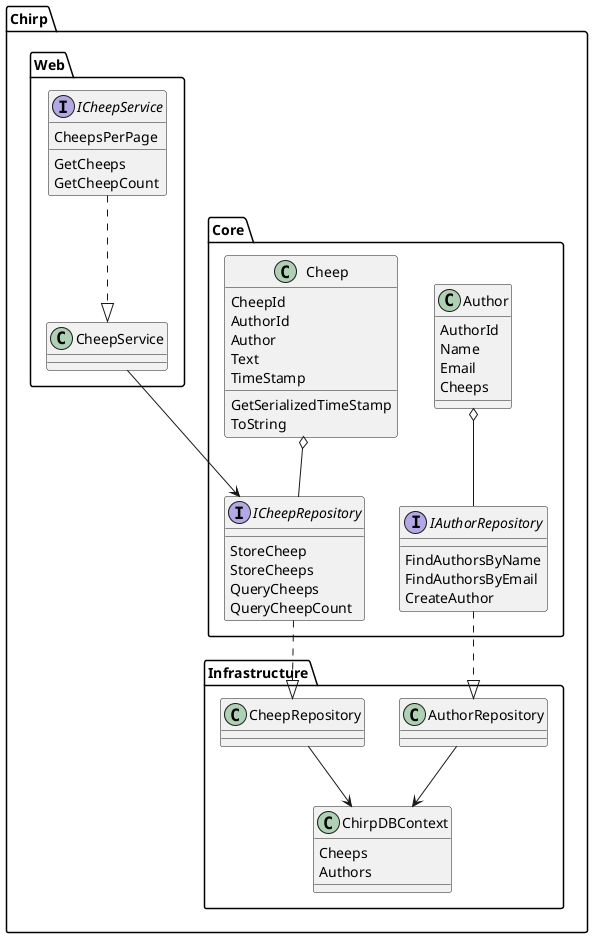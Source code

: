 @startuml
package Chirp.Core {
    interface IAuthorRepository {
        {method} FindAuthorsByName
        {method} FindAuthorsByEmail
        {method} CreateAuthor
        
    }
    interface ICheepRepository {
        {method} StoreCheep
        {method} StoreCheeps
        {method} QueryCheeps
        {method} QueryCheepCount
    }
    class Author
    {
        AuthorId
        Name
        Email
        Cheeps
    }
    
    class Cheep
    {
        CheepId
        AuthorId
        Author
        Text
        TimeStamp
        {method}GetSerializedTimeStamp
        {method}ToString
    }
    Author o-- IAuthorRepository
    Cheep o-- ICheepRepository
}

package Chirp.Infrastructure {
    class AuthorRepository {
    }
    
    class CheepRepository {
    }
    
    class ChirpDBContext{
        Cheeps
        Authors
    }

    IAuthorRepository ..|> AuthorRepository
    ICheepRepository ..|> CheepRepository
    AuthorRepository --> ChirpDBContext
    CheepRepository --> ChirpDBContext
}

package Chirp.Web {
    interface ICheepService {
        CheepsPerPage
        {method} GetCheeps
        {method} GetCheepCount
    }
    
    class CheepService {
    }
    
    ICheepService ..|> CheepService
    CheepService --> ICheepRepository
}
@enduml
